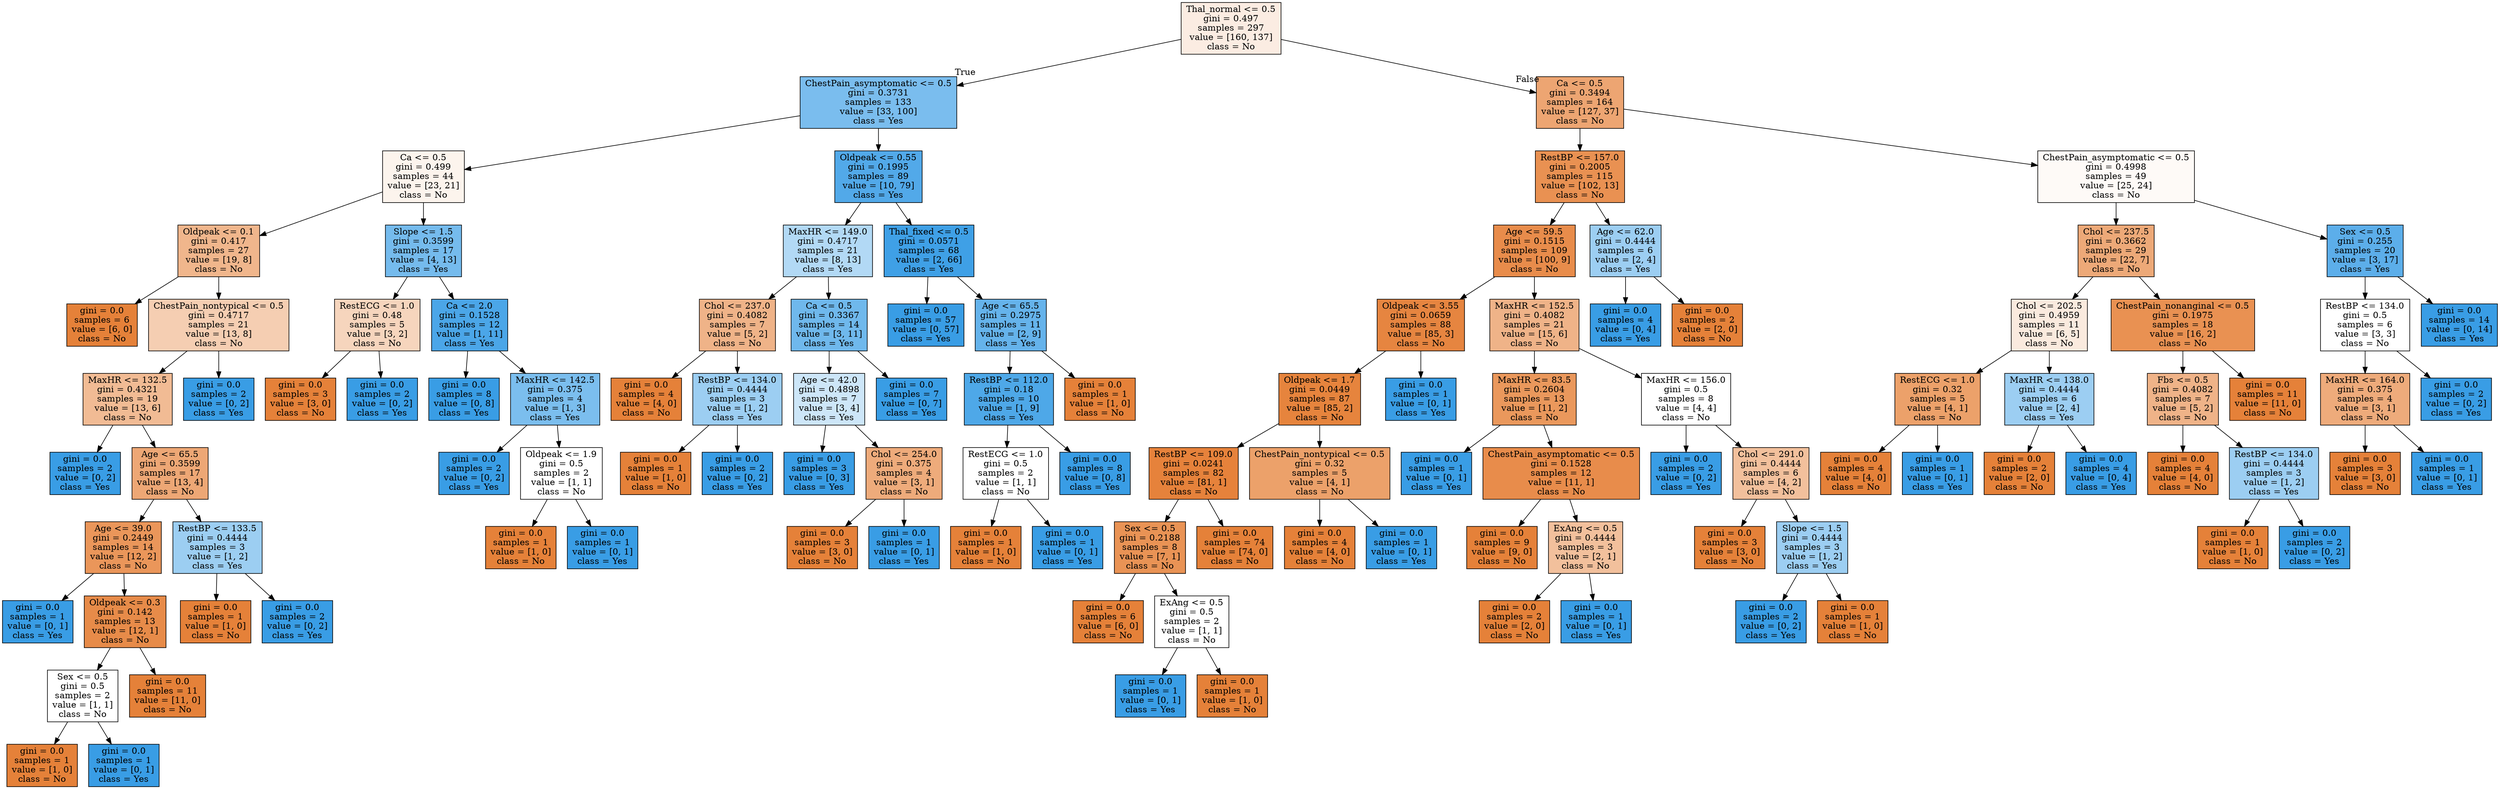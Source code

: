digraph Tree {
node [shape=box, style="filled", color="black"] ;
0 [label="Thal_normal <= 0.5\ngini = 0.497\nsamples = 297\nvalue = [160, 137]\nclass = No", fillcolor="#e5813925"] ;
1 [label="ChestPain_asymptomatic <= 0.5\ngini = 0.3731\nsamples = 133\nvalue = [33, 100]\nclass = Yes", fillcolor="#399de5ab"] ;
0 -> 1 [labeldistance=2.5, labelangle=45, headlabel="True"] ;
2 [label="Ca <= 0.5\ngini = 0.499\nsamples = 44\nvalue = [23, 21]\nclass = No", fillcolor="#e5813916"] ;
1 -> 2 ;
3 [label="Oldpeak <= 0.1\ngini = 0.417\nsamples = 27\nvalue = [19, 8]\nclass = No", fillcolor="#e5813994"] ;
2 -> 3 ;
4 [label="gini = 0.0\nsamples = 6\nvalue = [6, 0]\nclass = No", fillcolor="#e58139ff"] ;
3 -> 4 ;
5 [label="ChestPain_nontypical <= 0.5\ngini = 0.4717\nsamples = 21\nvalue = [13, 8]\nclass = No", fillcolor="#e5813962"] ;
3 -> 5 ;
6 [label="MaxHR <= 132.5\ngini = 0.4321\nsamples = 19\nvalue = [13, 6]\nclass = No", fillcolor="#e5813989"] ;
5 -> 6 ;
7 [label="gini = 0.0\nsamples = 2\nvalue = [0, 2]\nclass = Yes", fillcolor="#399de5ff"] ;
6 -> 7 ;
8 [label="Age <= 65.5\ngini = 0.3599\nsamples = 17\nvalue = [13, 4]\nclass = No", fillcolor="#e58139b1"] ;
6 -> 8 ;
9 [label="Age <= 39.0\ngini = 0.2449\nsamples = 14\nvalue = [12, 2]\nclass = No", fillcolor="#e58139d4"] ;
8 -> 9 ;
10 [label="gini = 0.0\nsamples = 1\nvalue = [0, 1]\nclass = Yes", fillcolor="#399de5ff"] ;
9 -> 10 ;
11 [label="Oldpeak <= 0.3\ngini = 0.142\nsamples = 13\nvalue = [12, 1]\nclass = No", fillcolor="#e58139ea"] ;
9 -> 11 ;
12 [label="Sex <= 0.5\ngini = 0.5\nsamples = 2\nvalue = [1, 1]\nclass = No", fillcolor="#e5813900"] ;
11 -> 12 ;
13 [label="gini = 0.0\nsamples = 1\nvalue = [1, 0]\nclass = No", fillcolor="#e58139ff"] ;
12 -> 13 ;
14 [label="gini = 0.0\nsamples = 1\nvalue = [0, 1]\nclass = Yes", fillcolor="#399de5ff"] ;
12 -> 14 ;
15 [label="gini = 0.0\nsamples = 11\nvalue = [11, 0]\nclass = No", fillcolor="#e58139ff"] ;
11 -> 15 ;
16 [label="RestBP <= 133.5\ngini = 0.4444\nsamples = 3\nvalue = [1, 2]\nclass = Yes", fillcolor="#399de57f"] ;
8 -> 16 ;
17 [label="gini = 0.0\nsamples = 1\nvalue = [1, 0]\nclass = No", fillcolor="#e58139ff"] ;
16 -> 17 ;
18 [label="gini = 0.0\nsamples = 2\nvalue = [0, 2]\nclass = Yes", fillcolor="#399de5ff"] ;
16 -> 18 ;
19 [label="gini = 0.0\nsamples = 2\nvalue = [0, 2]\nclass = Yes", fillcolor="#399de5ff"] ;
5 -> 19 ;
20 [label="Slope <= 1.5\ngini = 0.3599\nsamples = 17\nvalue = [4, 13]\nclass = Yes", fillcolor="#399de5b1"] ;
2 -> 20 ;
21 [label="RestECG <= 1.0\ngini = 0.48\nsamples = 5\nvalue = [3, 2]\nclass = No", fillcolor="#e5813955"] ;
20 -> 21 ;
22 [label="gini = 0.0\nsamples = 3\nvalue = [3, 0]\nclass = No", fillcolor="#e58139ff"] ;
21 -> 22 ;
23 [label="gini = 0.0\nsamples = 2\nvalue = [0, 2]\nclass = Yes", fillcolor="#399de5ff"] ;
21 -> 23 ;
24 [label="Ca <= 2.0\ngini = 0.1528\nsamples = 12\nvalue = [1, 11]\nclass = Yes", fillcolor="#399de5e8"] ;
20 -> 24 ;
25 [label="gini = 0.0\nsamples = 8\nvalue = [0, 8]\nclass = Yes", fillcolor="#399de5ff"] ;
24 -> 25 ;
26 [label="MaxHR <= 142.5\ngini = 0.375\nsamples = 4\nvalue = [1, 3]\nclass = Yes", fillcolor="#399de5aa"] ;
24 -> 26 ;
27 [label="gini = 0.0\nsamples = 2\nvalue = [0, 2]\nclass = Yes", fillcolor="#399de5ff"] ;
26 -> 27 ;
28 [label="Oldpeak <= 1.9\ngini = 0.5\nsamples = 2\nvalue = [1, 1]\nclass = No", fillcolor="#e5813900"] ;
26 -> 28 ;
29 [label="gini = 0.0\nsamples = 1\nvalue = [1, 0]\nclass = No", fillcolor="#e58139ff"] ;
28 -> 29 ;
30 [label="gini = 0.0\nsamples = 1\nvalue = [0, 1]\nclass = Yes", fillcolor="#399de5ff"] ;
28 -> 30 ;
31 [label="Oldpeak <= 0.55\ngini = 0.1995\nsamples = 89\nvalue = [10, 79]\nclass = Yes", fillcolor="#399de5df"] ;
1 -> 31 ;
32 [label="MaxHR <= 149.0\ngini = 0.4717\nsamples = 21\nvalue = [8, 13]\nclass = Yes", fillcolor="#399de562"] ;
31 -> 32 ;
33 [label="Chol <= 237.0\ngini = 0.4082\nsamples = 7\nvalue = [5, 2]\nclass = No", fillcolor="#e5813999"] ;
32 -> 33 ;
34 [label="gini = 0.0\nsamples = 4\nvalue = [4, 0]\nclass = No", fillcolor="#e58139ff"] ;
33 -> 34 ;
35 [label="RestBP <= 134.0\ngini = 0.4444\nsamples = 3\nvalue = [1, 2]\nclass = Yes", fillcolor="#399de57f"] ;
33 -> 35 ;
36 [label="gini = 0.0\nsamples = 1\nvalue = [1, 0]\nclass = No", fillcolor="#e58139ff"] ;
35 -> 36 ;
37 [label="gini = 0.0\nsamples = 2\nvalue = [0, 2]\nclass = Yes", fillcolor="#399de5ff"] ;
35 -> 37 ;
38 [label="Ca <= 0.5\ngini = 0.3367\nsamples = 14\nvalue = [3, 11]\nclass = Yes", fillcolor="#399de5b9"] ;
32 -> 38 ;
39 [label="Age <= 42.0\ngini = 0.4898\nsamples = 7\nvalue = [3, 4]\nclass = Yes", fillcolor="#399de540"] ;
38 -> 39 ;
40 [label="gini = 0.0\nsamples = 3\nvalue = [0, 3]\nclass = Yes", fillcolor="#399de5ff"] ;
39 -> 40 ;
41 [label="Chol <= 254.0\ngini = 0.375\nsamples = 4\nvalue = [3, 1]\nclass = No", fillcolor="#e58139aa"] ;
39 -> 41 ;
42 [label="gini = 0.0\nsamples = 3\nvalue = [3, 0]\nclass = No", fillcolor="#e58139ff"] ;
41 -> 42 ;
43 [label="gini = 0.0\nsamples = 1\nvalue = [0, 1]\nclass = Yes", fillcolor="#399de5ff"] ;
41 -> 43 ;
44 [label="gini = 0.0\nsamples = 7\nvalue = [0, 7]\nclass = Yes", fillcolor="#399de5ff"] ;
38 -> 44 ;
45 [label="Thal_fixed <= 0.5\ngini = 0.0571\nsamples = 68\nvalue = [2, 66]\nclass = Yes", fillcolor="#399de5f7"] ;
31 -> 45 ;
46 [label="gini = 0.0\nsamples = 57\nvalue = [0, 57]\nclass = Yes", fillcolor="#399de5ff"] ;
45 -> 46 ;
47 [label="Age <= 65.5\ngini = 0.2975\nsamples = 11\nvalue = [2, 9]\nclass = Yes", fillcolor="#399de5c6"] ;
45 -> 47 ;
48 [label="RestBP <= 112.0\ngini = 0.18\nsamples = 10\nvalue = [1, 9]\nclass = Yes", fillcolor="#399de5e3"] ;
47 -> 48 ;
49 [label="RestECG <= 1.0\ngini = 0.5\nsamples = 2\nvalue = [1, 1]\nclass = No", fillcolor="#e5813900"] ;
48 -> 49 ;
50 [label="gini = 0.0\nsamples = 1\nvalue = [1, 0]\nclass = No", fillcolor="#e58139ff"] ;
49 -> 50 ;
51 [label="gini = 0.0\nsamples = 1\nvalue = [0, 1]\nclass = Yes", fillcolor="#399de5ff"] ;
49 -> 51 ;
52 [label="gini = 0.0\nsamples = 8\nvalue = [0, 8]\nclass = Yes", fillcolor="#399de5ff"] ;
48 -> 52 ;
53 [label="gini = 0.0\nsamples = 1\nvalue = [1, 0]\nclass = No", fillcolor="#e58139ff"] ;
47 -> 53 ;
54 [label="Ca <= 0.5\ngini = 0.3494\nsamples = 164\nvalue = [127, 37]\nclass = No", fillcolor="#e58139b5"] ;
0 -> 54 [labeldistance=2.5, labelangle=-45, headlabel="False"] ;
55 [label="RestBP <= 157.0\ngini = 0.2005\nsamples = 115\nvalue = [102, 13]\nclass = No", fillcolor="#e58139de"] ;
54 -> 55 ;
56 [label="Age <= 59.5\ngini = 0.1515\nsamples = 109\nvalue = [100, 9]\nclass = No", fillcolor="#e58139e8"] ;
55 -> 56 ;
57 [label="Oldpeak <= 3.55\ngini = 0.0659\nsamples = 88\nvalue = [85, 3]\nclass = No", fillcolor="#e58139f6"] ;
56 -> 57 ;
58 [label="Oldpeak <= 1.7\ngini = 0.0449\nsamples = 87\nvalue = [85, 2]\nclass = No", fillcolor="#e58139f9"] ;
57 -> 58 ;
59 [label="RestBP <= 109.0\ngini = 0.0241\nsamples = 82\nvalue = [81, 1]\nclass = No", fillcolor="#e58139fc"] ;
58 -> 59 ;
60 [label="Sex <= 0.5\ngini = 0.2188\nsamples = 8\nvalue = [7, 1]\nclass = No", fillcolor="#e58139db"] ;
59 -> 60 ;
61 [label="gini = 0.0\nsamples = 6\nvalue = [6, 0]\nclass = No", fillcolor="#e58139ff"] ;
60 -> 61 ;
62 [label="ExAng <= 0.5\ngini = 0.5\nsamples = 2\nvalue = [1, 1]\nclass = No", fillcolor="#e5813900"] ;
60 -> 62 ;
63 [label="gini = 0.0\nsamples = 1\nvalue = [0, 1]\nclass = Yes", fillcolor="#399de5ff"] ;
62 -> 63 ;
64 [label="gini = 0.0\nsamples = 1\nvalue = [1, 0]\nclass = No", fillcolor="#e58139ff"] ;
62 -> 64 ;
65 [label="gini = 0.0\nsamples = 74\nvalue = [74, 0]\nclass = No", fillcolor="#e58139ff"] ;
59 -> 65 ;
66 [label="ChestPain_nontypical <= 0.5\ngini = 0.32\nsamples = 5\nvalue = [4, 1]\nclass = No", fillcolor="#e58139bf"] ;
58 -> 66 ;
67 [label="gini = 0.0\nsamples = 4\nvalue = [4, 0]\nclass = No", fillcolor="#e58139ff"] ;
66 -> 67 ;
68 [label="gini = 0.0\nsamples = 1\nvalue = [0, 1]\nclass = Yes", fillcolor="#399de5ff"] ;
66 -> 68 ;
69 [label="gini = 0.0\nsamples = 1\nvalue = [0, 1]\nclass = Yes", fillcolor="#399de5ff"] ;
57 -> 69 ;
70 [label="MaxHR <= 152.5\ngini = 0.4082\nsamples = 21\nvalue = [15, 6]\nclass = No", fillcolor="#e5813999"] ;
56 -> 70 ;
71 [label="MaxHR <= 83.5\ngini = 0.2604\nsamples = 13\nvalue = [11, 2]\nclass = No", fillcolor="#e58139d1"] ;
70 -> 71 ;
72 [label="gini = 0.0\nsamples = 1\nvalue = [0, 1]\nclass = Yes", fillcolor="#399de5ff"] ;
71 -> 72 ;
73 [label="ChestPain_asymptomatic <= 0.5\ngini = 0.1528\nsamples = 12\nvalue = [11, 1]\nclass = No", fillcolor="#e58139e8"] ;
71 -> 73 ;
74 [label="gini = 0.0\nsamples = 9\nvalue = [9, 0]\nclass = No", fillcolor="#e58139ff"] ;
73 -> 74 ;
75 [label="ExAng <= 0.5\ngini = 0.4444\nsamples = 3\nvalue = [2, 1]\nclass = No", fillcolor="#e581397f"] ;
73 -> 75 ;
76 [label="gini = 0.0\nsamples = 2\nvalue = [2, 0]\nclass = No", fillcolor="#e58139ff"] ;
75 -> 76 ;
77 [label="gini = 0.0\nsamples = 1\nvalue = [0, 1]\nclass = Yes", fillcolor="#399de5ff"] ;
75 -> 77 ;
78 [label="MaxHR <= 156.0\ngini = 0.5\nsamples = 8\nvalue = [4, 4]\nclass = No", fillcolor="#e5813900"] ;
70 -> 78 ;
79 [label="gini = 0.0\nsamples = 2\nvalue = [0, 2]\nclass = Yes", fillcolor="#399de5ff"] ;
78 -> 79 ;
80 [label="Chol <= 291.0\ngini = 0.4444\nsamples = 6\nvalue = [4, 2]\nclass = No", fillcolor="#e581397f"] ;
78 -> 80 ;
81 [label="gini = 0.0\nsamples = 3\nvalue = [3, 0]\nclass = No", fillcolor="#e58139ff"] ;
80 -> 81 ;
82 [label="Slope <= 1.5\ngini = 0.4444\nsamples = 3\nvalue = [1, 2]\nclass = Yes", fillcolor="#399de57f"] ;
80 -> 82 ;
83 [label="gini = 0.0\nsamples = 2\nvalue = [0, 2]\nclass = Yes", fillcolor="#399de5ff"] ;
82 -> 83 ;
84 [label="gini = 0.0\nsamples = 1\nvalue = [1, 0]\nclass = No", fillcolor="#e58139ff"] ;
82 -> 84 ;
85 [label="Age <= 62.0\ngini = 0.4444\nsamples = 6\nvalue = [2, 4]\nclass = Yes", fillcolor="#399de57f"] ;
55 -> 85 ;
86 [label="gini = 0.0\nsamples = 4\nvalue = [0, 4]\nclass = Yes", fillcolor="#399de5ff"] ;
85 -> 86 ;
87 [label="gini = 0.0\nsamples = 2\nvalue = [2, 0]\nclass = No", fillcolor="#e58139ff"] ;
85 -> 87 ;
88 [label="ChestPain_asymptomatic <= 0.5\ngini = 0.4998\nsamples = 49\nvalue = [25, 24]\nclass = No", fillcolor="#e581390a"] ;
54 -> 88 ;
89 [label="Chol <= 237.5\ngini = 0.3662\nsamples = 29\nvalue = [22, 7]\nclass = No", fillcolor="#e58139ae"] ;
88 -> 89 ;
90 [label="Chol <= 202.5\ngini = 0.4959\nsamples = 11\nvalue = [6, 5]\nclass = No", fillcolor="#e581392a"] ;
89 -> 90 ;
91 [label="RestECG <= 1.0\ngini = 0.32\nsamples = 5\nvalue = [4, 1]\nclass = No", fillcolor="#e58139bf"] ;
90 -> 91 ;
92 [label="gini = 0.0\nsamples = 4\nvalue = [4, 0]\nclass = No", fillcolor="#e58139ff"] ;
91 -> 92 ;
93 [label="gini = 0.0\nsamples = 1\nvalue = [0, 1]\nclass = Yes", fillcolor="#399de5ff"] ;
91 -> 93 ;
94 [label="MaxHR <= 138.0\ngini = 0.4444\nsamples = 6\nvalue = [2, 4]\nclass = Yes", fillcolor="#399de57f"] ;
90 -> 94 ;
95 [label="gini = 0.0\nsamples = 2\nvalue = [2, 0]\nclass = No", fillcolor="#e58139ff"] ;
94 -> 95 ;
96 [label="gini = 0.0\nsamples = 4\nvalue = [0, 4]\nclass = Yes", fillcolor="#399de5ff"] ;
94 -> 96 ;
97 [label="ChestPain_nonanginal <= 0.5\ngini = 0.1975\nsamples = 18\nvalue = [16, 2]\nclass = No", fillcolor="#e58139df"] ;
89 -> 97 ;
98 [label="Fbs <= 0.5\ngini = 0.4082\nsamples = 7\nvalue = [5, 2]\nclass = No", fillcolor="#e5813999"] ;
97 -> 98 ;
99 [label="gini = 0.0\nsamples = 4\nvalue = [4, 0]\nclass = No", fillcolor="#e58139ff"] ;
98 -> 99 ;
100 [label="RestBP <= 134.0\ngini = 0.4444\nsamples = 3\nvalue = [1, 2]\nclass = Yes", fillcolor="#399de57f"] ;
98 -> 100 ;
101 [label="gini = 0.0\nsamples = 1\nvalue = [1, 0]\nclass = No", fillcolor="#e58139ff"] ;
100 -> 101 ;
102 [label="gini = 0.0\nsamples = 2\nvalue = [0, 2]\nclass = Yes", fillcolor="#399de5ff"] ;
100 -> 102 ;
103 [label="gini = 0.0\nsamples = 11\nvalue = [11, 0]\nclass = No", fillcolor="#e58139ff"] ;
97 -> 103 ;
104 [label="Sex <= 0.5\ngini = 0.255\nsamples = 20\nvalue = [3, 17]\nclass = Yes", fillcolor="#399de5d2"] ;
88 -> 104 ;
105 [label="RestBP <= 134.0\ngini = 0.5\nsamples = 6\nvalue = [3, 3]\nclass = No", fillcolor="#e5813900"] ;
104 -> 105 ;
106 [label="MaxHR <= 164.0\ngini = 0.375\nsamples = 4\nvalue = [3, 1]\nclass = No", fillcolor="#e58139aa"] ;
105 -> 106 ;
107 [label="gini = 0.0\nsamples = 3\nvalue = [3, 0]\nclass = No", fillcolor="#e58139ff"] ;
106 -> 107 ;
108 [label="gini = 0.0\nsamples = 1\nvalue = [0, 1]\nclass = Yes", fillcolor="#399de5ff"] ;
106 -> 108 ;
109 [label="gini = 0.0\nsamples = 2\nvalue = [0, 2]\nclass = Yes", fillcolor="#399de5ff"] ;
105 -> 109 ;
110 [label="gini = 0.0\nsamples = 14\nvalue = [0, 14]\nclass = Yes", fillcolor="#399de5ff"] ;
104 -> 110 ;
}